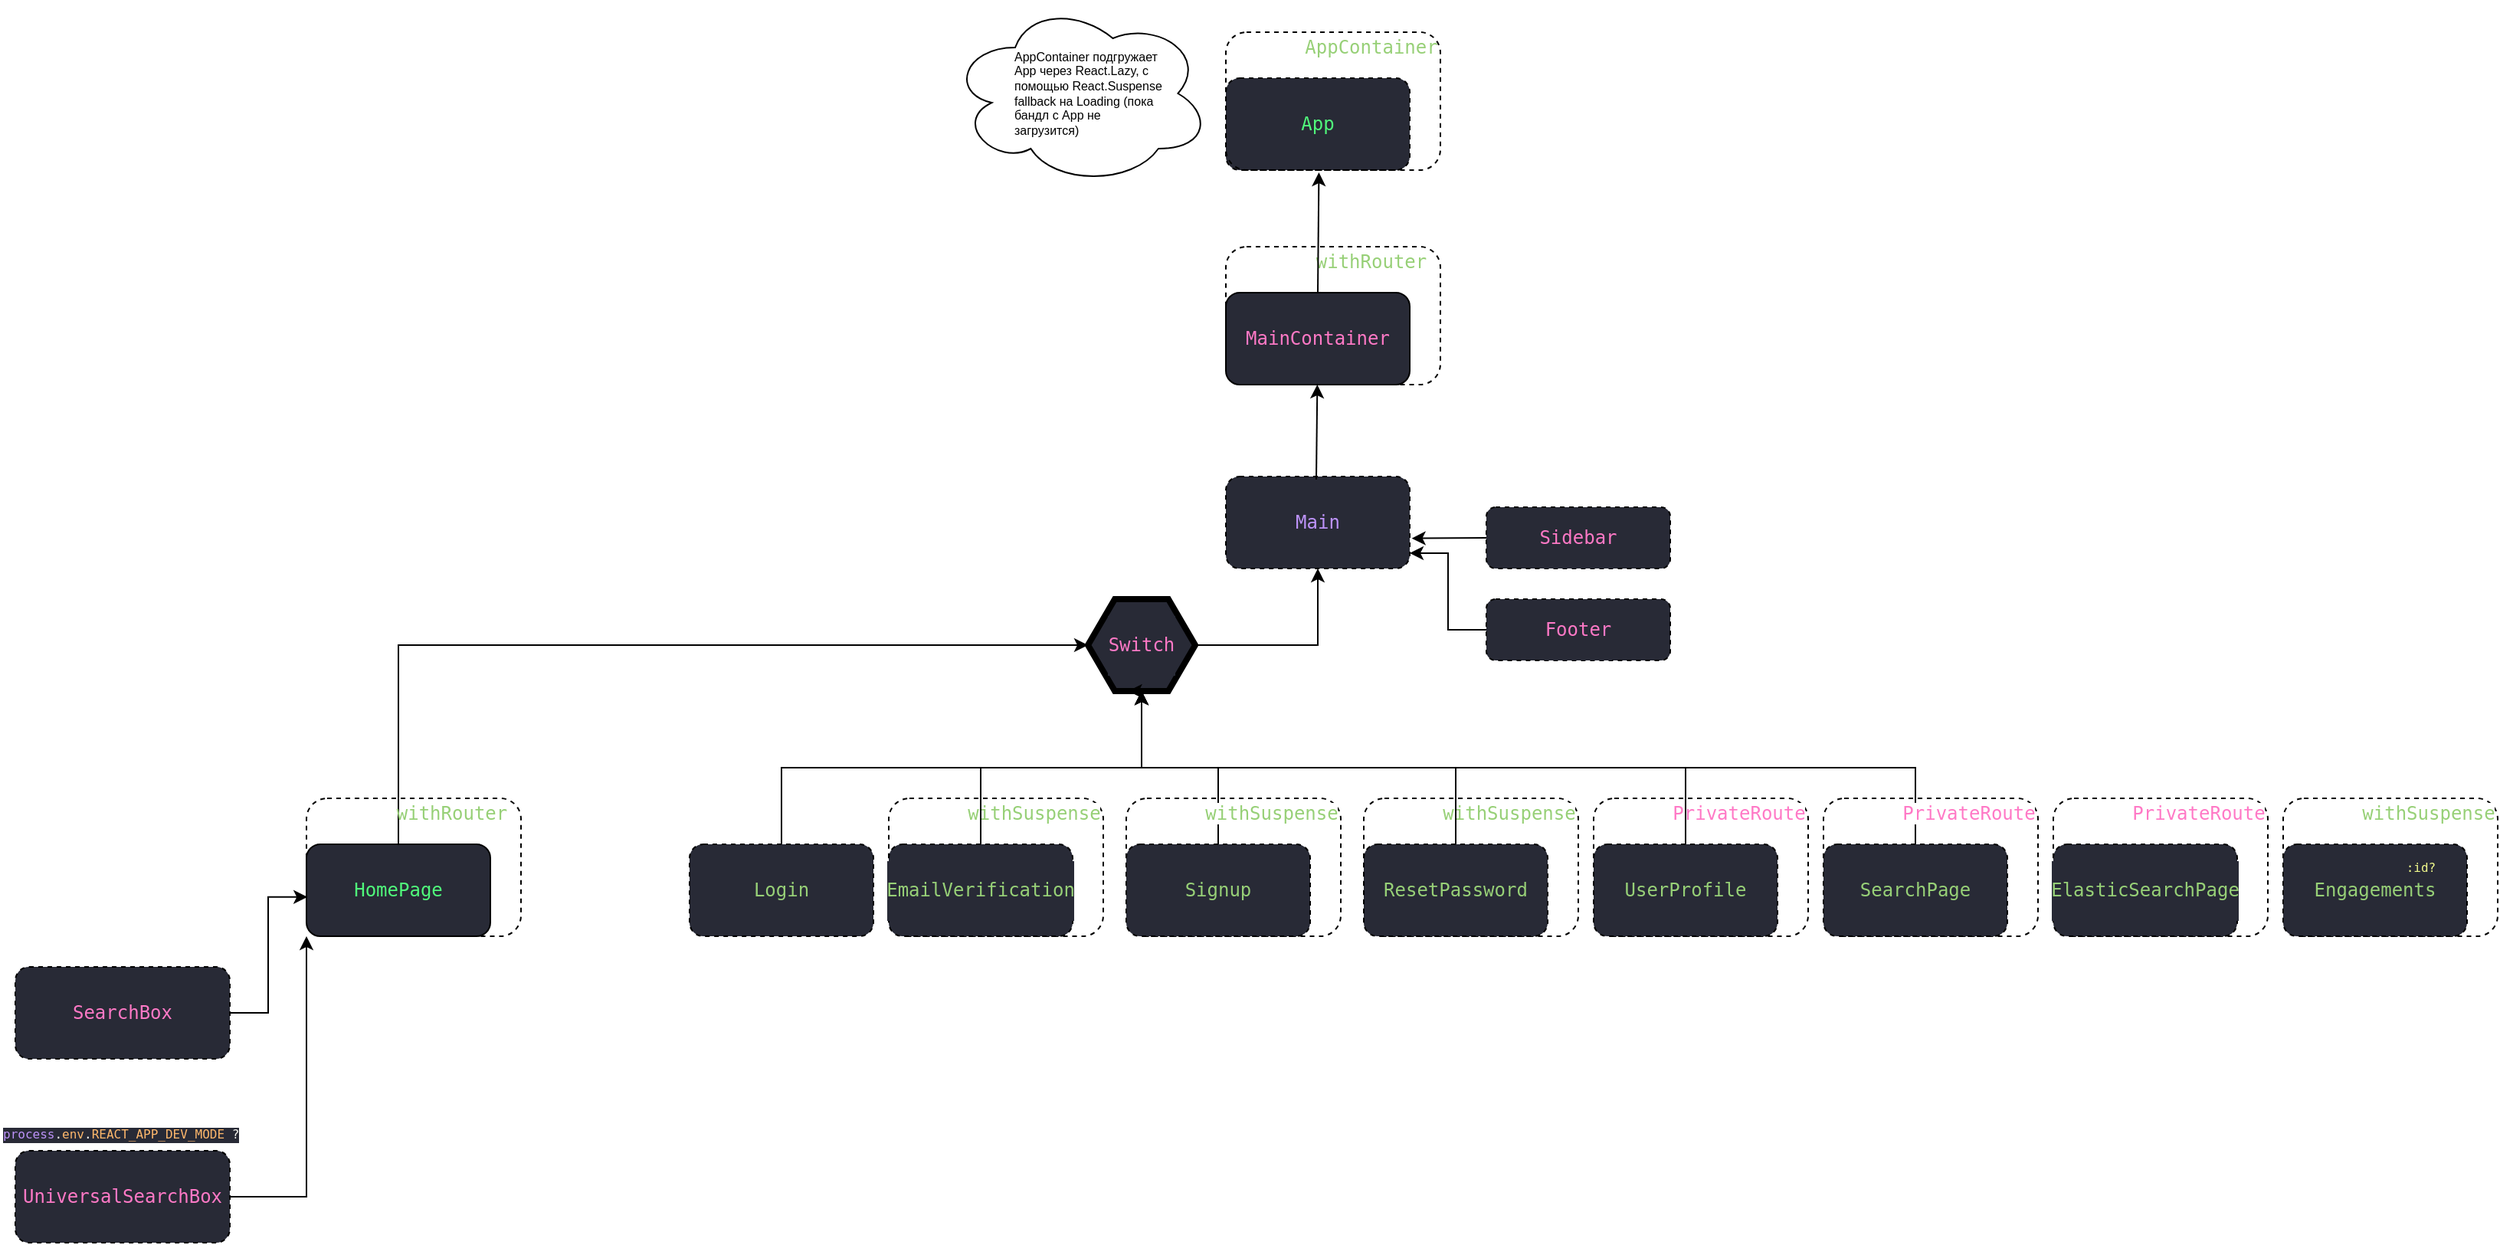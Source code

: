 <mxfile version="14.2.9" type="github">
  <diagram id="Ro7jjz4fnRqXt9O_3c3Q" name="Page-1">
    <mxGraphModel dx="1663" dy="1554" grid="1" gridSize="10" guides="1" tooltips="1" connect="1" arrows="1" fold="1" page="1" pageScale="1" pageWidth="850" pageHeight="1100" math="0" shadow="0">
      <root>
        <mxCell id="0" />
        <mxCell id="1" parent="0" />
        <mxCell id="s_XfVMtgGXcHWXwQwFxq-3" value="" style="rounded=1;whiteSpace=wrap;html=1;fillColor=none;dashed=1;" vertex="1" parent="1">
          <mxGeometry x="350" y="10" width="140" height="90" as="geometry" />
        </mxCell>
        <mxCell id="s_XfVMtgGXcHWXwQwFxq-1" value="&lt;pre style=&quot;background-color: #282a36 ; color: #f8f8f2 ; font-family: &amp;#34;jetbrains mono&amp;#34; , monospace ; font-size: 12 0pt&quot;&gt;&lt;span style=&quot;color: #ff79c6&quot;&gt;MainContainer&lt;/span&gt;&lt;/pre&gt;" style="rounded=1;whiteSpace=wrap;html=1;fillColor=#282A36;" vertex="1" parent="1">
          <mxGeometry x="350" y="40" width="120" height="60" as="geometry" />
        </mxCell>
        <mxCell id="s_XfVMtgGXcHWXwQwFxq-4" value="&lt;pre style=&quot;font-family: &amp;quot;jetbrains mono&amp;quot;, monospace;&quot;&gt;&lt;span style=&quot;&quot;&gt;withRouter&lt;/span&gt;&lt;/pre&gt;" style="text;html=1;align=center;verticalAlign=middle;whiteSpace=wrap;rounded=0;dashed=1;padding:10px;labelBackgroundColor=none;fontColor=#97D077;" vertex="1" parent="1">
          <mxGeometry x="410" y="10" width="70" height="20" as="geometry" />
        </mxCell>
        <mxCell id="s_XfVMtgGXcHWXwQwFxq-6" value="&lt;pre style=&quot;color: rgb(248, 248, 242); font-family: &amp;quot;jetbrains mono&amp;quot;, monospace;&quot;&gt;&lt;span style=&quot;color: #50fa7b&quot;&gt;App&lt;/span&gt;&lt;/pre&gt;" style="rounded=1;whiteSpace=wrap;html=1;dashed=1;labelBackgroundColor=#282A36;fontColor=#97D077;labelBorderColor=none;fillColor=#282A36;" vertex="1" parent="1">
          <mxGeometry x="350" y="-100" width="120" height="60" as="geometry" />
        </mxCell>
        <mxCell id="s_XfVMtgGXcHWXwQwFxq-8" value="&lt;pre style=&quot;color: rgb(248 , 248 , 242) ; font-family: &amp;#34;jetbrains mono&amp;#34; , monospace&quot;&gt;&lt;span style=&quot;color: #bd93f9&quot;&gt;Main&lt;/span&gt;&lt;/pre&gt;" style="rounded=1;whiteSpace=wrap;html=1;dashed=1;labelBackgroundColor=#282A36;fillColor=#282A36;fontColor=#97D077;" vertex="1" parent="1">
          <mxGeometry x="350" y="160" width="120" height="60" as="geometry" />
        </mxCell>
        <mxCell id="s_XfVMtgGXcHWXwQwFxq-10" value="" style="endArrow=classic;html=1;fontColor=#97D077;entryX=0.506;entryY=1.025;entryDx=0;entryDy=0;entryPerimeter=0;exitX=0.5;exitY=0;exitDx=0;exitDy=0;" edge="1" parent="1" source="s_XfVMtgGXcHWXwQwFxq-1" target="s_XfVMtgGXcHWXwQwFxq-6">
          <mxGeometry width="50" height="50" relative="1" as="geometry">
            <mxPoint x="430" y="40" as="sourcePoint" />
            <mxPoint x="480" y="-10" as="targetPoint" />
          </mxGeometry>
        </mxCell>
        <mxCell id="s_XfVMtgGXcHWXwQwFxq-11" value="" style="endArrow=classic;html=1;fontColor=#97D077;" edge="1" parent="1" target="s_XfVMtgGXcHWXwQwFxq-1">
          <mxGeometry width="50" height="50" relative="1" as="geometry">
            <mxPoint x="409" y="162" as="sourcePoint" />
            <mxPoint x="540" y="120" as="targetPoint" />
          </mxGeometry>
        </mxCell>
        <mxCell id="s_XfVMtgGXcHWXwQwFxq-12" value="&lt;pre style=&quot;color: rgb(248 , 248 , 242) ; font-family: &amp;#34;jetbrains mono&amp;#34; , monospace&quot;&gt;&lt;pre style=&quot;font-family: &amp;#34;jetbrains mono&amp;#34; , monospace&quot;&gt;&lt;span style=&quot;color: #ff79c6&quot;&gt;Sidebar&lt;/span&gt;&lt;/pre&gt;&lt;/pre&gt;" style="rounded=1;whiteSpace=wrap;html=1;dashed=1;labelBackgroundColor=#282A36;fillColor=#282A36;fontColor=#97D077;" vertex="1" parent="1">
          <mxGeometry x="520" y="180" width="120" height="40" as="geometry" />
        </mxCell>
        <mxCell id="s_XfVMtgGXcHWXwQwFxq-13" value="" style="endArrow=classic;html=1;fontColor=#97D077;entryX=1.011;entryY=0.672;entryDx=0;entryDy=0;entryPerimeter=0;exitX=0;exitY=0.5;exitDx=0;exitDy=0;" edge="1" parent="1" source="s_XfVMtgGXcHWXwQwFxq-12" target="s_XfVMtgGXcHWXwQwFxq-8">
          <mxGeometry width="50" height="50" relative="1" as="geometry">
            <mxPoint x="480" y="290" as="sourcePoint" />
            <mxPoint x="530" y="240" as="targetPoint" />
          </mxGeometry>
        </mxCell>
        <mxCell id="s_XfVMtgGXcHWXwQwFxq-33" style="edgeStyle=orthogonalEdgeStyle;rounded=0;orthogonalLoop=1;jettySize=auto;html=1;exitX=1;exitY=0.5;exitDx=0;exitDy=0;entryX=0.5;entryY=1;entryDx=0;entryDy=0;fontSize=8;fontColor=#000000;" edge="1" parent="1" source="s_XfVMtgGXcHWXwQwFxq-15" target="s_XfVMtgGXcHWXwQwFxq-8">
          <mxGeometry relative="1" as="geometry" />
        </mxCell>
        <mxCell id="s_XfVMtgGXcHWXwQwFxq-15" value="&lt;pre style=&quot;color: rgb(248 , 248 , 242) ; font-family: &amp;#34;jetbrains mono&amp;#34; , monospace&quot;&gt;&lt;span style=&quot;color: #ff79c6&quot;&gt;Switch&lt;/span&gt;&lt;/pre&gt;" style="shape=hexagon;html=1;whiteSpace=wrap;perimeter=hexagonPerimeter;strokeWidth=4;rounded=0;labelBackgroundColor=#282A36;fillColor=#282A36;fontColor=#97D077;" vertex="1" parent="1">
          <mxGeometry x="260" y="240" width="70" height="60" as="geometry" />
        </mxCell>
        <mxCell id="s_XfVMtgGXcHWXwQwFxq-23" value="" style="rounded=1;whiteSpace=wrap;html=1;fillColor=none;dashed=1;" vertex="1" parent="1">
          <mxGeometry x="350" y="-130" width="140" height="90" as="geometry" />
        </mxCell>
        <mxCell id="s_XfVMtgGXcHWXwQwFxq-24" value="&lt;pre style=&quot;font-family: &amp;#34;jetbrains mono&amp;#34; , monospace&quot;&gt;&lt;span&gt;AppContainer&lt;/span&gt;&lt;/pre&gt;" style="text;html=1;align=center;verticalAlign=middle;whiteSpace=wrap;rounded=0;dashed=1;padding:10px;labelBackgroundColor=none;fontColor=#97D077;" vertex="1" parent="1">
          <mxGeometry x="410" y="-130" width="70" height="20" as="geometry" />
        </mxCell>
        <mxCell id="s_XfVMtgGXcHWXwQwFxq-30" value="" style="group" vertex="1" connectable="0" parent="1">
          <mxGeometry x="170" y="-150" width="170" height="120" as="geometry" />
        </mxCell>
        <mxCell id="s_XfVMtgGXcHWXwQwFxq-28" value="" style="ellipse;shape=cloud;whiteSpace=wrap;html=1;rounded=0;labelBackgroundColor=none;strokeColor=#000000;fillColor=#ffffff;fontSize=8;fontColor=#000000;" vertex="1" parent="s_XfVMtgGXcHWXwQwFxq-30">
          <mxGeometry width="170" height="120" as="geometry" />
        </mxCell>
        <mxCell id="s_XfVMtgGXcHWXwQwFxq-29" value="AppContainer подгружает App через React.Lazy, с помощью React.Suspense fallback на Loading (пока бандл с App не загрузится)" style="text;html=1;align=left;verticalAlign=middle;whiteSpace=wrap;rounded=0;labelBackgroundColor=none;fontSize=8;" vertex="1" parent="s_XfVMtgGXcHWXwQwFxq-30">
          <mxGeometry x="40" y="40" width="100" height="40" as="geometry" />
        </mxCell>
        <mxCell id="s_XfVMtgGXcHWXwQwFxq-32" style="edgeStyle=orthogonalEdgeStyle;rounded=0;orthogonalLoop=1;jettySize=auto;html=1;exitX=0;exitY=0.5;exitDx=0;exitDy=0;entryX=1;entryY=0.833;entryDx=0;entryDy=0;entryPerimeter=0;fontSize=8;fontColor=#000000;" edge="1" parent="1" source="s_XfVMtgGXcHWXwQwFxq-31" target="s_XfVMtgGXcHWXwQwFxq-8">
          <mxGeometry relative="1" as="geometry" />
        </mxCell>
        <mxCell id="s_XfVMtgGXcHWXwQwFxq-31" value="&lt;pre style=&quot;color: rgb(248 , 248 , 242) ; font-family: &amp;#34;jetbrains mono&amp;#34; , monospace&quot;&gt;&lt;pre style=&quot;font-family: &amp;#34;jetbrains mono&amp;#34; , monospace&quot;&gt;&lt;span style=&quot;color: #ff79c6&quot;&gt;Footer&lt;/span&gt;&lt;/pre&gt;&lt;/pre&gt;" style="rounded=1;whiteSpace=wrap;html=1;dashed=1;labelBackgroundColor=#282A36;fillColor=#282A36;fontColor=#97D077;" vertex="1" parent="1">
          <mxGeometry x="520" y="240" width="120" height="40" as="geometry" />
        </mxCell>
        <mxCell id="s_XfVMtgGXcHWXwQwFxq-38" style="edgeStyle=orthogonalEdgeStyle;rounded=0;orthogonalLoop=1;jettySize=auto;html=1;exitX=0.5;exitY=0;exitDx=0;exitDy=0;entryX=0;entryY=0.5;entryDx=0;entryDy=0;fontSize=8;fontColor=#000000;" edge="1" parent="1" source="s_XfVMtgGXcHWXwQwFxq-36" target="s_XfVMtgGXcHWXwQwFxq-15">
          <mxGeometry relative="1" as="geometry" />
        </mxCell>
        <mxCell id="s_XfVMtgGXcHWXwQwFxq-108" style="edgeStyle=orthogonalEdgeStyle;rounded=0;orthogonalLoop=1;jettySize=auto;html=1;exitX=0.5;exitY=0;exitDx=0;exitDy=0;entryX=0.5;entryY=1;entryDx=0;entryDy=0;fontSize=8;fontColor=#000000;" edge="1" parent="1" source="s_XfVMtgGXcHWXwQwFxq-39" target="s_XfVMtgGXcHWXwQwFxq-15">
          <mxGeometry relative="1" as="geometry" />
        </mxCell>
        <mxCell id="s_XfVMtgGXcHWXwQwFxq-39" value="&lt;pre style=&quot;font-family: &amp;#34;jetbrains mono&amp;#34; , monospace&quot;&gt;&lt;pre style=&quot;font-family: &amp;#34;jetbrains mono&amp;#34; , monospace&quot;&gt;Login&lt;/pre&gt;&lt;/pre&gt;" style="rounded=1;whiteSpace=wrap;html=1;dashed=1;labelBackgroundColor=#282A36;fillColor=#282A36;fontColor=#97D077;" vertex="1" parent="1">
          <mxGeometry y="400" width="120" height="60" as="geometry" />
        </mxCell>
        <mxCell id="s_XfVMtgGXcHWXwQwFxq-53" style="edgeStyle=orthogonalEdgeStyle;rounded=0;orthogonalLoop=1;jettySize=auto;html=1;exitX=1;exitY=0.5;exitDx=0;exitDy=0;entryX=0.005;entryY=0.573;entryDx=0;entryDy=0;entryPerimeter=0;fontSize=8;fontColor=#000000;" edge="1" parent="1" source="s_XfVMtgGXcHWXwQwFxq-47" target="s_XfVMtgGXcHWXwQwFxq-36">
          <mxGeometry relative="1" as="geometry" />
        </mxCell>
        <mxCell id="s_XfVMtgGXcHWXwQwFxq-47" value="&lt;pre style=&quot;color: rgb(248 , 248 , 242) ; font-family: &amp;#34;jetbrains mono&amp;#34; , monospace&quot;&gt;&lt;pre style=&quot;font-family: &amp;#34;jetbrains mono&amp;#34; , monospace&quot;&gt;&lt;pre style=&quot;font-family: &amp;#34;jetbrains mono&amp;#34; , monospace&quot;&gt;&lt;span style=&quot;color: #ff79c6&quot;&gt;SearchBox&lt;/span&gt;&lt;/pre&gt;&lt;/pre&gt;&lt;/pre&gt;" style="rounded=1;whiteSpace=wrap;html=1;dashed=1;labelBackgroundColor=#282A36;fillColor=#282A36;fontColor=#97D077;" vertex="1" parent="1">
          <mxGeometry x="-440" y="480" width="140" height="60" as="geometry" />
        </mxCell>
        <mxCell id="s_XfVMtgGXcHWXwQwFxq-55" style="edgeStyle=orthogonalEdgeStyle;rounded=0;orthogonalLoop=1;jettySize=auto;html=1;exitX=1;exitY=0.5;exitDx=0;exitDy=0;entryX=0;entryY=1;entryDx=0;entryDy=0;fontSize=8;fontColor=#000000;" edge="1" parent="1" source="s_XfVMtgGXcHWXwQwFxq-48" target="s_XfVMtgGXcHWXwQwFxq-36">
          <mxGeometry relative="1" as="geometry" />
        </mxCell>
        <mxCell id="s_XfVMtgGXcHWXwQwFxq-48" value="&lt;pre style=&quot;color: rgb(248 , 248 , 242) ; font-family: &amp;#34;jetbrains mono&amp;#34; , monospace&quot;&gt;&lt;pre style=&quot;font-family: &amp;#34;jetbrains mono&amp;#34; , monospace&quot;&gt;&lt;pre style=&quot;font-family: &amp;#34;jetbrains mono&amp;#34; , monospace&quot;&gt;&lt;pre style=&quot;font-family: &amp;#34;jetbrains mono&amp;#34; , monospace&quot;&gt;&lt;span style=&quot;color: #ff79c6&quot;&gt;UniversalSearchBox&lt;/span&gt;&lt;/pre&gt;&lt;/pre&gt;&lt;/pre&gt;&lt;/pre&gt;" style="rounded=1;whiteSpace=wrap;html=1;dashed=1;labelBackgroundColor=#282A36;fillColor=#282A36;fontColor=#97D077;" vertex="1" parent="1">
          <mxGeometry x="-440" y="600" width="140" height="60" as="geometry" />
        </mxCell>
        <mxCell id="s_XfVMtgGXcHWXwQwFxq-50" value="&lt;pre style=&quot;background-color: #282a36 ; color: #f8f8f2 ; font-family: &amp;quot;jetbrains mono&amp;quot; , monospace ; font-size: 12 0pt&quot;&gt;&lt;span style=&quot;color: #bd93f9&quot;&gt;process&lt;/span&gt;.&lt;span style=&quot;color: #ffb86c&quot;&gt;env&lt;/span&gt;.&lt;span style=&quot;color: #ffb86c&quot;&gt;REACT_APP_DEV_MODE &lt;/span&gt;?&lt;/pre&gt;" style="text;whiteSpace=wrap;html=1;fontSize=8;fontColor=#000000;" vertex="1" parent="1">
          <mxGeometry x="-450" y="570" width="140" height="30" as="geometry" />
        </mxCell>
        <mxCell id="s_XfVMtgGXcHWXwQwFxq-60" value="" style="group" vertex="1" connectable="0" parent="1">
          <mxGeometry x="-250" y="370" width="140" height="90" as="geometry" />
        </mxCell>
        <mxCell id="s_XfVMtgGXcHWXwQwFxq-35" value="" style="rounded=1;whiteSpace=wrap;html=1;fillColor=none;dashed=1;" vertex="1" parent="s_XfVMtgGXcHWXwQwFxq-60">
          <mxGeometry width="140" height="90" as="geometry" />
        </mxCell>
        <mxCell id="s_XfVMtgGXcHWXwQwFxq-37" value="&lt;pre style=&quot;font-family: &amp;quot;jetbrains mono&amp;quot;, monospace;&quot;&gt;&lt;span style=&quot;&quot;&gt;withRouter&lt;/span&gt;&lt;/pre&gt;" style="text;html=1;align=center;verticalAlign=middle;whiteSpace=wrap;rounded=0;dashed=1;padding:10px;labelBackgroundColor=none;fontColor=#97D077;" vertex="1" parent="s_XfVMtgGXcHWXwQwFxq-60">
          <mxGeometry x="60" width="70" height="20" as="geometry" />
        </mxCell>
        <mxCell id="s_XfVMtgGXcHWXwQwFxq-36" value="&lt;pre style=&quot;background-color: #282a36 ; color: #f8f8f2 ; font-family: &amp;#34;jetbrains mono&amp;#34; , monospace ; font-size: 12 0pt&quot;&gt;&lt;pre style=&quot;font-family: &amp;#34;jetbrains mono&amp;#34; , monospace&quot;&gt;&lt;span style=&quot;color: #50fa7b&quot;&gt;HomePage&lt;/span&gt;&lt;/pre&gt;&lt;/pre&gt;" style="rounded=1;whiteSpace=wrap;html=1;fillColor=#282A36;" vertex="1" parent="s_XfVMtgGXcHWXwQwFxq-60">
          <mxGeometry y="30" width="120" height="60" as="geometry" />
        </mxCell>
        <mxCell id="s_XfVMtgGXcHWXwQwFxq-69" value="" style="group" vertex="1" connectable="0" parent="1">
          <mxGeometry x="130" y="370" width="140" height="90" as="geometry" />
        </mxCell>
        <mxCell id="s_XfVMtgGXcHWXwQwFxq-58" value="" style="rounded=1;whiteSpace=wrap;html=1;fillColor=none;dashed=1;" vertex="1" parent="s_XfVMtgGXcHWXwQwFxq-69">
          <mxGeometry width="140" height="90" as="geometry" />
        </mxCell>
        <mxCell id="s_XfVMtgGXcHWXwQwFxq-56" value="&lt;pre style=&quot;font-family: &amp;#34;jetbrains mono&amp;#34; , monospace&quot;&gt;&lt;pre style=&quot;font-family: &amp;#34;jetbrains mono&amp;#34; , monospace&quot;&gt;&lt;pre style=&quot;font-family: &amp;#34;jetbrains mono&amp;#34; , monospace&quot;&gt;EmailVerification&lt;/pre&gt;&lt;/pre&gt;&lt;/pre&gt;" style="rounded=1;whiteSpace=wrap;html=1;dashed=1;labelBackgroundColor=#282A36;fillColor=#282A36;fontColor=#97D077;" vertex="1" parent="s_XfVMtgGXcHWXwQwFxq-69">
          <mxGeometry y="30" width="120" height="60" as="geometry" />
        </mxCell>
        <mxCell id="s_XfVMtgGXcHWXwQwFxq-59" value="&lt;pre style=&quot;font-family: &amp;#34;jetbrains mono&amp;#34; , monospace&quot;&gt;&lt;pre style=&quot;font-family: &amp;#34;jetbrains mono&amp;#34; , monospace&quot;&gt;&lt;span style=&quot;background-color: rgb(255 , 255 , 255)&quot;&gt;withSuspense&lt;/span&gt;&lt;/pre&gt;&lt;/pre&gt;" style="text;html=1;align=center;verticalAlign=middle;whiteSpace=wrap;rounded=0;dashed=1;padding:10px;labelBackgroundColor=none;fontColor=#97D077;" vertex="1" parent="s_XfVMtgGXcHWXwQwFxq-69">
          <mxGeometry x="60" width="70" height="20" as="geometry" />
        </mxCell>
        <mxCell id="s_XfVMtgGXcHWXwQwFxq-74" style="edgeStyle=orthogonalEdgeStyle;rounded=0;orthogonalLoop=1;jettySize=auto;html=1;exitX=0.5;exitY=0;exitDx=0;exitDy=0;entryX=0.375;entryY=1;entryDx=0;entryDy=0;fontSize=8;fontColor=#000000;" edge="1" parent="1" source="s_XfVMtgGXcHWXwQwFxq-72" target="s_XfVMtgGXcHWXwQwFxq-15">
          <mxGeometry relative="1" as="geometry">
            <Array as="points">
              <mxPoint x="345" y="350" />
              <mxPoint x="295" y="350" />
              <mxPoint x="295" y="300" />
            </Array>
          </mxGeometry>
        </mxCell>
        <mxCell id="s_XfVMtgGXcHWXwQwFxq-70" value="" style="group" vertex="1" connectable="0" parent="1">
          <mxGeometry x="285" y="370" width="140" height="90" as="geometry" />
        </mxCell>
        <mxCell id="s_XfVMtgGXcHWXwQwFxq-71" value="" style="rounded=1;whiteSpace=wrap;html=1;fillColor=none;dashed=1;" vertex="1" parent="s_XfVMtgGXcHWXwQwFxq-70">
          <mxGeometry width="140" height="90" as="geometry" />
        </mxCell>
        <mxCell id="s_XfVMtgGXcHWXwQwFxq-72" value="&lt;pre style=&quot;font-family: &amp;#34;jetbrains mono&amp;#34; , monospace&quot;&gt;&lt;pre style=&quot;font-family: &amp;#34;jetbrains mono&amp;#34; , monospace&quot;&gt;&lt;pre style=&quot;font-family: &amp;#34;jetbrains mono&amp;#34; , monospace&quot;&gt;&lt;pre style=&quot;font-family: &amp;#34;jetbrains mono&amp;#34; , monospace&quot;&gt;Signup&lt;/pre&gt;&lt;/pre&gt;&lt;/pre&gt;&lt;/pre&gt;" style="rounded=1;whiteSpace=wrap;html=1;dashed=1;labelBackgroundColor=#282A36;fillColor=#282A36;fontColor=#97D077;" vertex="1" parent="s_XfVMtgGXcHWXwQwFxq-70">
          <mxGeometry y="30" width="120" height="60" as="geometry" />
        </mxCell>
        <mxCell id="s_XfVMtgGXcHWXwQwFxq-73" value="&lt;pre style=&quot;font-family: &amp;#34;jetbrains mono&amp;#34; , monospace&quot;&gt;&lt;pre style=&quot;font-family: &amp;#34;jetbrains mono&amp;#34; , monospace&quot;&gt;&lt;span style=&quot;background-color: rgb(255 , 255 , 255)&quot;&gt;withSuspense&lt;/span&gt;&lt;/pre&gt;&lt;/pre&gt;" style="text;html=1;align=center;verticalAlign=middle;whiteSpace=wrap;rounded=0;dashed=1;padding:10px;labelBackgroundColor=none;fontColor=#97D077;" vertex="1" parent="s_XfVMtgGXcHWXwQwFxq-70">
          <mxGeometry x="60" width="70" height="20" as="geometry" />
        </mxCell>
        <mxCell id="s_XfVMtgGXcHWXwQwFxq-94" style="edgeStyle=orthogonalEdgeStyle;rounded=0;orthogonalLoop=1;jettySize=auto;html=1;exitX=0.5;exitY=0;exitDx=0;exitDy=0;fontSize=8;fontColor=#000000;" edge="1" parent="1" source="s_XfVMtgGXcHWXwQwFxq-87" target="s_XfVMtgGXcHWXwQwFxq-15">
          <mxGeometry relative="1" as="geometry" />
        </mxCell>
        <mxCell id="s_XfVMtgGXcHWXwQwFxq-89" value="" style="group" vertex="1" connectable="0" parent="1">
          <mxGeometry x="890" y="370" width="140" height="90" as="geometry" />
        </mxCell>
        <mxCell id="s_XfVMtgGXcHWXwQwFxq-90" value="" style="rounded=1;whiteSpace=wrap;html=1;fillColor=none;dashed=1;" vertex="1" parent="s_XfVMtgGXcHWXwQwFxq-89">
          <mxGeometry width="140" height="90" as="geometry" />
        </mxCell>
        <mxCell id="s_XfVMtgGXcHWXwQwFxq-91" value="&lt;pre style=&quot;font-family: &amp;#34;jetbrains mono&amp;#34; , monospace&quot;&gt;&lt;pre style=&quot;font-family: &amp;#34;jetbrains mono&amp;#34; , monospace&quot;&gt;&lt;pre style=&quot;font-family: &amp;#34;jetbrains mono&amp;#34; , monospace&quot;&gt;&lt;pre style=&quot;font-family: &amp;#34;jetbrains mono&amp;#34; , monospace&quot;&gt;&lt;pre style=&quot;font-family: &amp;#34;jetbrains mono&amp;#34; , monospace&quot;&gt;&lt;pre style=&quot;font-family: &amp;#34;jetbrains mono&amp;#34; , monospace&quot;&gt;&lt;pre style=&quot;font-family: &amp;#34;jetbrains mono&amp;#34; , monospace&quot;&gt;&lt;pre style=&quot;font-family: &amp;#34;jetbrains mono&amp;#34; , monospace&quot;&gt;ElasticSearchPage&lt;/pre&gt;&lt;/pre&gt;&lt;/pre&gt;&lt;/pre&gt;&lt;/pre&gt;&lt;/pre&gt;&lt;/pre&gt;&lt;/pre&gt;" style="rounded=1;whiteSpace=wrap;html=1;dashed=1;labelBackgroundColor=#282A36;fillColor=#282A36;fontColor=#97D077;" vertex="1" parent="s_XfVMtgGXcHWXwQwFxq-89">
          <mxGeometry y="30" width="120" height="60" as="geometry" />
        </mxCell>
        <mxCell id="s_XfVMtgGXcHWXwQwFxq-92" value="&lt;pre style=&quot;font-family: &amp;#34;jetbrains mono&amp;#34; , monospace&quot;&gt;&lt;pre style=&quot;font-family: &amp;#34;jetbrains mono&amp;#34; , monospace&quot;&gt;&lt;pre style=&quot;color: rgb(248 , 248 , 242) ; font-family: &amp;#34;jetbrains mono&amp;#34; , monospace&quot;&gt;&lt;span style=&quot;color: rgb(255 , 121 , 198) ; background-color: rgb(255 , 255 , 255)&quot;&gt;PrivateRoute&lt;/span&gt;&lt;/pre&gt;&lt;/pre&gt;&lt;/pre&gt;" style="text;html=1;align=center;verticalAlign=middle;whiteSpace=wrap;rounded=0;dashed=1;padding:10px;labelBackgroundColor=none;fontColor=#97D077;" vertex="1" parent="s_XfVMtgGXcHWXwQwFxq-89">
          <mxGeometry x="60" width="70" height="20" as="geometry" />
        </mxCell>
        <mxCell id="s_XfVMtgGXcHWXwQwFxq-85" value="" style="group" vertex="1" connectable="0" parent="1">
          <mxGeometry x="740" y="370" width="140" height="90" as="geometry" />
        </mxCell>
        <mxCell id="s_XfVMtgGXcHWXwQwFxq-86" value="" style="rounded=1;whiteSpace=wrap;html=1;fillColor=none;dashed=1;" vertex="1" parent="s_XfVMtgGXcHWXwQwFxq-85">
          <mxGeometry width="140" height="90" as="geometry" />
        </mxCell>
        <mxCell id="s_XfVMtgGXcHWXwQwFxq-87" value="&lt;pre style=&quot;font-family: &amp;#34;jetbrains mono&amp;#34; , monospace&quot;&gt;&lt;pre style=&quot;font-family: &amp;#34;jetbrains mono&amp;#34; , monospace&quot;&gt;&lt;pre style=&quot;font-family: &amp;#34;jetbrains mono&amp;#34; , monospace&quot;&gt;&lt;pre style=&quot;font-family: &amp;#34;jetbrains mono&amp;#34; , monospace&quot;&gt;&lt;pre style=&quot;font-family: &amp;#34;jetbrains mono&amp;#34; , monospace&quot;&gt;&lt;pre style=&quot;font-family: &amp;#34;jetbrains mono&amp;#34; , monospace&quot;&gt;&lt;pre style=&quot;font-family: &amp;#34;jetbrains mono&amp;#34; , monospace&quot;&gt;SearchPage&lt;/pre&gt;&lt;/pre&gt;&lt;/pre&gt;&lt;/pre&gt;&lt;/pre&gt;&lt;/pre&gt;&lt;/pre&gt;" style="rounded=1;whiteSpace=wrap;html=1;dashed=1;labelBackgroundColor=#282A36;fillColor=#282A36;fontColor=#97D077;" vertex="1" parent="s_XfVMtgGXcHWXwQwFxq-85">
          <mxGeometry y="30" width="120" height="60" as="geometry" />
        </mxCell>
        <mxCell id="s_XfVMtgGXcHWXwQwFxq-88" value="&lt;pre style=&quot;font-family: &amp;#34;jetbrains mono&amp;#34; , monospace&quot;&gt;&lt;pre style=&quot;font-family: &amp;#34;jetbrains mono&amp;#34; , monospace&quot;&gt;&lt;pre style=&quot;color: rgb(248 , 248 , 242) ; font-family: &amp;#34;jetbrains mono&amp;#34; , monospace&quot;&gt;&lt;span style=&quot;color: rgb(255 , 121 , 198) ; background-color: rgb(255 , 255 , 255)&quot;&gt;PrivateRoute&lt;/span&gt;&lt;/pre&gt;&lt;/pre&gt;&lt;/pre&gt;" style="text;html=1;align=center;verticalAlign=middle;whiteSpace=wrap;rounded=0;dashed=1;padding:10px;labelBackgroundColor=none;fontColor=#97D077;" vertex="1" parent="s_XfVMtgGXcHWXwQwFxq-85">
          <mxGeometry x="60" width="70" height="20" as="geometry" />
        </mxCell>
        <mxCell id="s_XfVMtgGXcHWXwQwFxq-80" value="" style="group" vertex="1" connectable="0" parent="1">
          <mxGeometry x="590" y="370" width="140" height="90" as="geometry" />
        </mxCell>
        <mxCell id="s_XfVMtgGXcHWXwQwFxq-81" value="" style="rounded=1;whiteSpace=wrap;html=1;fillColor=none;dashed=1;" vertex="1" parent="s_XfVMtgGXcHWXwQwFxq-80">
          <mxGeometry width="140" height="90" as="geometry" />
        </mxCell>
        <mxCell id="s_XfVMtgGXcHWXwQwFxq-82" value="&lt;pre style=&quot;font-family: &amp;#34;jetbrains mono&amp;#34; , monospace&quot;&gt;&lt;pre style=&quot;font-family: &amp;#34;jetbrains mono&amp;#34; , monospace&quot;&gt;&lt;pre style=&quot;font-family: &amp;#34;jetbrains mono&amp;#34; , monospace&quot;&gt;&lt;pre style=&quot;font-family: &amp;#34;jetbrains mono&amp;#34; , monospace&quot;&gt;&lt;pre style=&quot;font-family: &amp;#34;jetbrains mono&amp;#34; , monospace&quot;&gt;&lt;pre style=&quot;font-family: &amp;#34;jetbrains mono&amp;#34; , monospace&quot;&gt;UserProfile&lt;/pre&gt;&lt;/pre&gt;&lt;/pre&gt;&lt;/pre&gt;&lt;/pre&gt;&lt;/pre&gt;" style="rounded=1;whiteSpace=wrap;html=1;dashed=1;labelBackgroundColor=#282A36;fillColor=#282A36;fontColor=#97D077;" vertex="1" parent="s_XfVMtgGXcHWXwQwFxq-80">
          <mxGeometry y="30" width="120" height="60" as="geometry" />
        </mxCell>
        <mxCell id="s_XfVMtgGXcHWXwQwFxq-83" value="&lt;pre style=&quot;font-family: &amp;#34;jetbrains mono&amp;#34; , monospace&quot;&gt;&lt;pre style=&quot;font-family: &amp;#34;jetbrains mono&amp;#34; , monospace&quot;&gt;&lt;pre style=&quot;color: rgb(248 , 248 , 242) ; font-family: &amp;#34;jetbrains mono&amp;#34; , monospace&quot;&gt;&lt;span style=&quot;color: rgb(255 , 121 , 198) ; background-color: rgb(255 , 255 , 255)&quot;&gt;PrivateRoute&lt;/span&gt;&lt;/pre&gt;&lt;/pre&gt;&lt;/pre&gt;" style="text;html=1;align=center;verticalAlign=middle;whiteSpace=wrap;rounded=0;dashed=1;padding:10px;labelBackgroundColor=none;fontColor=#97D077;" vertex="1" parent="s_XfVMtgGXcHWXwQwFxq-80">
          <mxGeometry x="60" width="70" height="20" as="geometry" />
        </mxCell>
        <mxCell id="s_XfVMtgGXcHWXwQwFxq-75" value="" style="group" vertex="1" connectable="0" parent="1">
          <mxGeometry x="440" y="370" width="140" height="90" as="geometry" />
        </mxCell>
        <mxCell id="s_XfVMtgGXcHWXwQwFxq-76" value="" style="rounded=1;whiteSpace=wrap;html=1;fillColor=none;dashed=1;" vertex="1" parent="s_XfVMtgGXcHWXwQwFxq-75">
          <mxGeometry width="140" height="90" as="geometry" />
        </mxCell>
        <mxCell id="s_XfVMtgGXcHWXwQwFxq-77" value="&lt;pre style=&quot;font-family: &amp;#34;jetbrains mono&amp;#34; , monospace&quot;&gt;&lt;pre style=&quot;font-family: &amp;#34;jetbrains mono&amp;#34; , monospace&quot;&gt;&lt;pre style=&quot;font-family: &amp;#34;jetbrains mono&amp;#34; , monospace&quot;&gt;&lt;pre style=&quot;font-family: &amp;#34;jetbrains mono&amp;#34; , monospace&quot;&gt;&lt;pre style=&quot;font-family: &amp;#34;jetbrains mono&amp;#34; , monospace&quot;&gt;ResetPassword&lt;/pre&gt;&lt;/pre&gt;&lt;/pre&gt;&lt;/pre&gt;&lt;/pre&gt;" style="rounded=1;whiteSpace=wrap;html=1;dashed=1;labelBackgroundColor=#282A36;fillColor=#282A36;fontColor=#97D077;" vertex="1" parent="s_XfVMtgGXcHWXwQwFxq-75">
          <mxGeometry y="30" width="120" height="60" as="geometry" />
        </mxCell>
        <mxCell id="s_XfVMtgGXcHWXwQwFxq-78" value="&lt;pre style=&quot;font-family: &amp;#34;jetbrains mono&amp;#34; , monospace&quot;&gt;&lt;pre style=&quot;font-family: &amp;#34;jetbrains mono&amp;#34; , monospace&quot;&gt;&lt;span style=&quot;background-color: rgb(255 , 255 , 255)&quot;&gt;withSuspense&lt;/span&gt;&lt;/pre&gt;&lt;/pre&gt;" style="text;html=1;align=center;verticalAlign=middle;whiteSpace=wrap;rounded=0;dashed=1;padding:10px;labelBackgroundColor=none;fontColor=#97D077;" vertex="1" parent="s_XfVMtgGXcHWXwQwFxq-75">
          <mxGeometry x="60" width="70" height="20" as="geometry" />
        </mxCell>
        <mxCell id="s_XfVMtgGXcHWXwQwFxq-96" value="" style="group" vertex="1" connectable="0" parent="1">
          <mxGeometry x="1040" y="370" width="140" height="90" as="geometry" />
        </mxCell>
        <mxCell id="s_XfVMtgGXcHWXwQwFxq-97" value="" style="rounded=1;whiteSpace=wrap;html=1;fillColor=none;dashed=1;" vertex="1" parent="s_XfVMtgGXcHWXwQwFxq-96">
          <mxGeometry width="140" height="90" as="geometry" />
        </mxCell>
        <mxCell id="s_XfVMtgGXcHWXwQwFxq-98" value="&lt;pre style=&quot;font-family: &amp;#34;jetbrains mono&amp;#34; , monospace&quot;&gt;&lt;pre style=&quot;font-family: &amp;#34;jetbrains mono&amp;#34; , monospace&quot;&gt;&lt;pre style=&quot;font-family: &amp;#34;jetbrains mono&amp;#34; , monospace&quot;&gt;&lt;pre style=&quot;font-family: &amp;#34;jetbrains mono&amp;#34; , monospace&quot;&gt;&lt;pre style=&quot;font-family: &amp;#34;jetbrains mono&amp;#34; , monospace&quot;&gt;&lt;pre style=&quot;font-family: &amp;#34;jetbrains mono&amp;#34; , monospace&quot;&gt;Engagements&lt;/pre&gt;&lt;/pre&gt;&lt;/pre&gt;&lt;/pre&gt;&lt;/pre&gt;&lt;/pre&gt;" style="rounded=1;whiteSpace=wrap;html=1;dashed=1;labelBackgroundColor=#282A36;fillColor=#282A36;fontColor=#97D077;" vertex="1" parent="s_XfVMtgGXcHWXwQwFxq-96">
          <mxGeometry y="30" width="120" height="60" as="geometry" />
        </mxCell>
        <mxCell id="s_XfVMtgGXcHWXwQwFxq-99" value="&lt;pre style=&quot;font-family: &amp;#34;jetbrains mono&amp;#34; , monospace&quot;&gt;&lt;pre style=&quot;font-family: &amp;#34;jetbrains mono&amp;#34; , monospace&quot;&gt;&lt;span style=&quot;background-color: rgb(255 , 255 , 255)&quot;&gt;withSuspense&lt;/span&gt;&lt;/pre&gt;&lt;/pre&gt;" style="text;html=1;align=center;verticalAlign=middle;whiteSpace=wrap;rounded=0;dashed=1;padding:10px;labelBackgroundColor=none;fontColor=#97D077;" vertex="1" parent="s_XfVMtgGXcHWXwQwFxq-96">
          <mxGeometry x="60" width="70" height="20" as="geometry" />
        </mxCell>
        <mxCell id="s_XfVMtgGXcHWXwQwFxq-100" value="&lt;pre style=&quot;background-color: #282a36 ; color: #f8f8f2 ; font-family: &amp;#34;jetbrains mono&amp;#34; , monospace ; font-size: 12 0pt&quot;&gt;&lt;span style=&quot;color: #f1fa8c&quot;&gt;:id?&lt;/span&gt;&lt;/pre&gt;" style="text;html=1;strokeColor=none;fillColor=none;align=center;verticalAlign=middle;whiteSpace=wrap;rounded=0;labelBackgroundColor=none;fontSize=8;fontColor=#000000;" vertex="1" parent="s_XfVMtgGXcHWXwQwFxq-96">
          <mxGeometry x="70" y="35" width="40" height="20" as="geometry" />
        </mxCell>
        <mxCell id="s_XfVMtgGXcHWXwQwFxq-107" style="edgeStyle=orthogonalEdgeStyle;rounded=0;orthogonalLoop=1;jettySize=auto;html=1;exitX=0.5;exitY=0;exitDx=0;exitDy=0;entryX=0.5;entryY=1;entryDx=0;entryDy=0;fontSize=8;fontColor=#000000;" edge="1" parent="1" source="s_XfVMtgGXcHWXwQwFxq-56" target="s_XfVMtgGXcHWXwQwFxq-15">
          <mxGeometry relative="1" as="geometry" />
        </mxCell>
        <mxCell id="s_XfVMtgGXcHWXwQwFxq-109" style="edgeStyle=orthogonalEdgeStyle;rounded=0;orthogonalLoop=1;jettySize=auto;html=1;exitX=0.5;exitY=0;exitDx=0;exitDy=0;entryX=0.5;entryY=1;entryDx=0;entryDy=0;fontSize=8;fontColor=#000000;" edge="1" parent="1" source="s_XfVMtgGXcHWXwQwFxq-82" target="s_XfVMtgGXcHWXwQwFxq-15">
          <mxGeometry relative="1" as="geometry" />
        </mxCell>
        <mxCell id="s_XfVMtgGXcHWXwQwFxq-110" style="edgeStyle=orthogonalEdgeStyle;rounded=0;orthogonalLoop=1;jettySize=auto;html=1;exitX=0.5;exitY=0;exitDx=0;exitDy=0;entryX=0.5;entryY=1;entryDx=0;entryDy=0;fontSize=8;fontColor=#000000;" edge="1" parent="1" source="s_XfVMtgGXcHWXwQwFxq-77" target="s_XfVMtgGXcHWXwQwFxq-15">
          <mxGeometry relative="1" as="geometry" />
        </mxCell>
      </root>
    </mxGraphModel>
  </diagram>
</mxfile>
